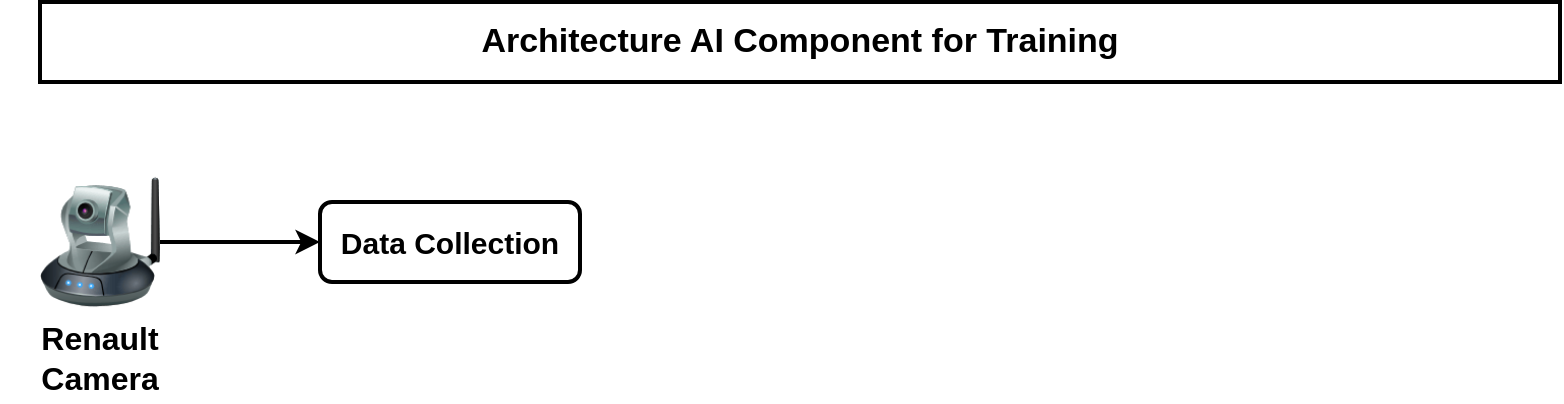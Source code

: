 <mxfile version="27.0.2">
  <diagram name="Page-1" id="iCeU4zL7lOratuz6QNaz">
    <mxGraphModel dx="1489" dy="804" grid="1" gridSize="10" guides="1" tooltips="1" connect="1" arrows="1" fold="1" page="1" pageScale="1" pageWidth="850" pageHeight="1100" math="0" shadow="0">
      <root>
        <mxCell id="0" />
        <mxCell id="1" parent="0" />
        <mxCell id="KS4ySXi1130G8eEyBlnp-1" value="Data Collection" style="rounded=1;whiteSpace=wrap;html=1;strokeWidth=2;fontSize=15;fontStyle=1" vertex="1" parent="1">
          <mxGeometry x="180" y="140" width="130" height="40" as="geometry" />
        </mxCell>
        <mxCell id="KS4ySXi1130G8eEyBlnp-2" value="Architecture AI Component for Training " style="rounded=0;whiteSpace=wrap;html=1;strokeWidth=2;fontSize=17;fontStyle=1" vertex="1" parent="1">
          <mxGeometry x="40" y="40" width="760" height="40" as="geometry" />
        </mxCell>
        <mxCell id="KS4ySXi1130G8eEyBlnp-3" value="" style="image;html=1;image=img/lib/clip_art/networking/Ip_Camera_128x128.png" vertex="1" parent="1">
          <mxGeometry x="40" y="125" width="60" height="70" as="geometry" />
        </mxCell>
        <mxCell id="KS4ySXi1130G8eEyBlnp-4" value="" style="endArrow=classic;html=1;rounded=0;exitX=1;exitY=0.5;exitDx=0;exitDy=0;entryX=0;entryY=0.5;entryDx=0;entryDy=0;fontSize=13;strokeWidth=2;" edge="1" parent="1" source="KS4ySXi1130G8eEyBlnp-3" target="KS4ySXi1130G8eEyBlnp-1">
          <mxGeometry width="50" height="50" relative="1" as="geometry">
            <mxPoint x="470" y="420" as="sourcePoint" />
            <mxPoint x="520" y="370" as="targetPoint" />
          </mxGeometry>
        </mxCell>
        <mxCell id="KS4ySXi1130G8eEyBlnp-5" value="&lt;font&gt;Renault Camera&lt;/font&gt;" style="text;html=1;align=center;verticalAlign=middle;whiteSpace=wrap;rounded=0;fontSize=16;fontStyle=1" vertex="1" parent="1">
          <mxGeometry x="20" y="195" width="100" height="45" as="geometry" />
        </mxCell>
      </root>
    </mxGraphModel>
  </diagram>
</mxfile>
